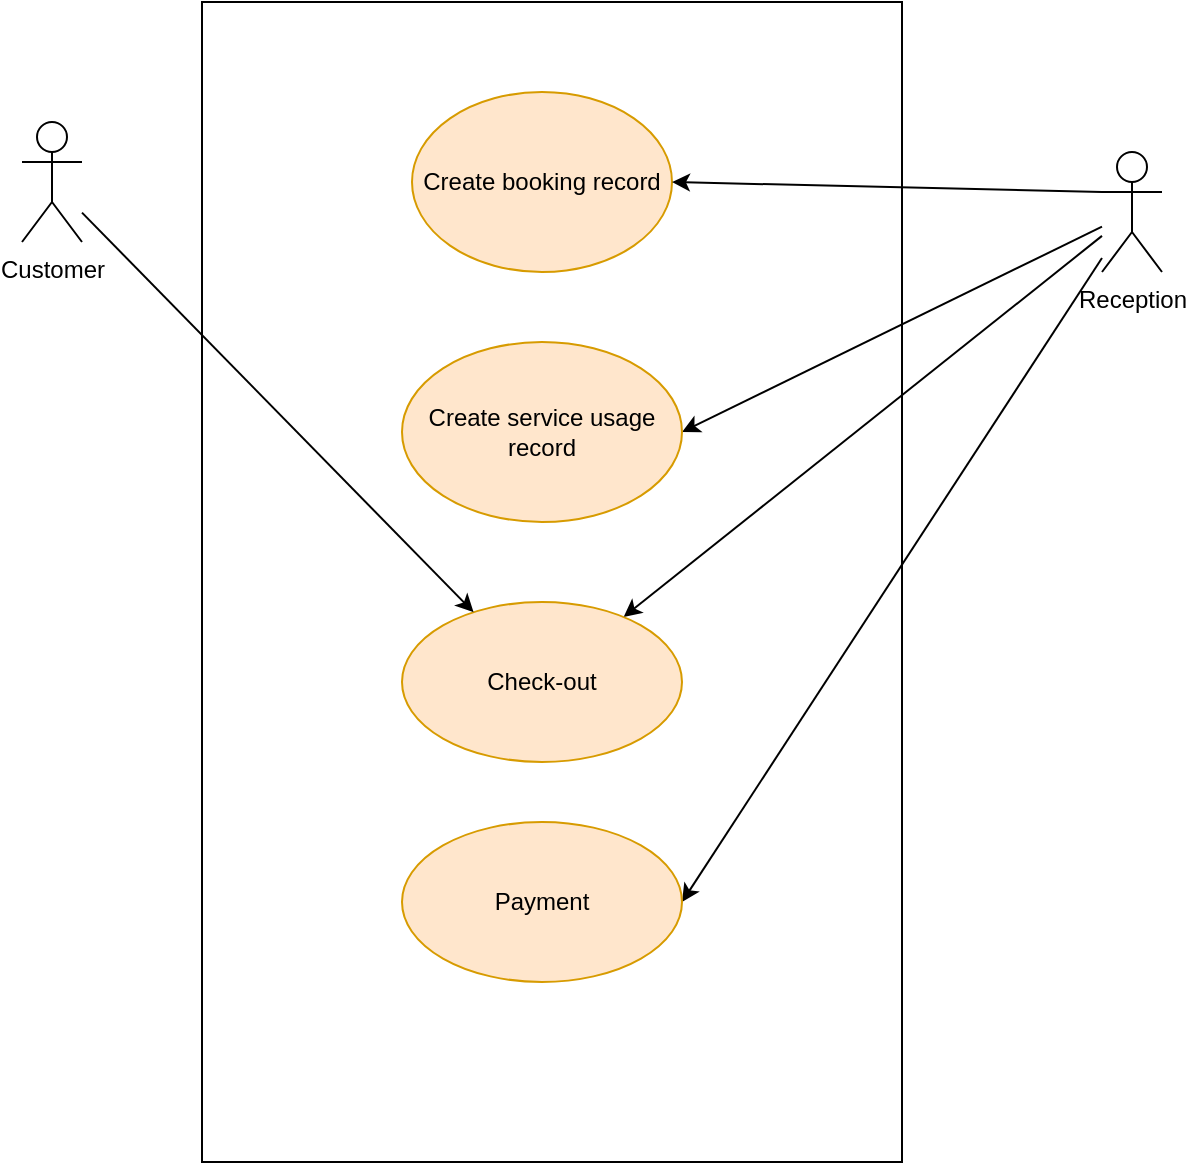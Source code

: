 <mxfile version="14.8.1" type="github">
  <diagram id="Opc5lWXPwTlv6KtYsN9q" name="Page-1">
    <mxGraphModel dx="942" dy="582" grid="1" gridSize="10" guides="1" tooltips="1" connect="1" arrows="1" fold="1" page="1" pageScale="1" pageWidth="850" pageHeight="1100" math="0" shadow="0">
      <root>
        <mxCell id="0" />
        <mxCell id="1" parent="0" />
        <mxCell id="ws7SZjHROWWAnnnwvxFC-1" value="" style="rounded=0;whiteSpace=wrap;html=1;" parent="1" vertex="1">
          <mxGeometry x="290" y="90" width="350" height="580" as="geometry" />
        </mxCell>
        <mxCell id="yodidzmNDo0TFAzRNljo-2" style="rounded=0;orthogonalLoop=1;jettySize=auto;html=1;entryX=1;entryY=0.5;entryDx=0;entryDy=0;" parent="1" source="ws7SZjHROWWAnnnwvxFC-3" target="SefE65so4x73vaXDRB4W-16" edge="1">
          <mxGeometry relative="1" as="geometry" />
        </mxCell>
        <mxCell id="yodidzmNDo0TFAzRNljo-14" style="edgeStyle=none;rounded=0;orthogonalLoop=1;jettySize=auto;html=1;entryX=1;entryY=0.5;entryDx=0;entryDy=0;" parent="1" source="ws7SZjHROWWAnnnwvxFC-3" target="yodidzmNDo0TFAzRNljo-11" edge="1">
          <mxGeometry relative="1" as="geometry" />
        </mxCell>
        <mxCell id="g3eAAEjdI0CXsonlYtSB-4" style="edgeStyle=none;rounded=0;orthogonalLoop=1;jettySize=auto;html=1;" edge="1" parent="1" source="ws7SZjHROWWAnnnwvxFC-3" target="yodidzmNDo0TFAzRNljo-18">
          <mxGeometry relative="1" as="geometry" />
        </mxCell>
        <mxCell id="ws7SZjHROWWAnnnwvxFC-3" value="Reception" style="shape=umlActor;verticalLabelPosition=bottom;verticalAlign=top;html=1;" parent="1" vertex="1">
          <mxGeometry x="740" y="165" width="30" height="60" as="geometry" />
        </mxCell>
        <mxCell id="SefE65so4x73vaXDRB4W-9" value="Create booking record" style="ellipse;whiteSpace=wrap;html=1;fillColor=#ffe6cc;strokeColor=#d79b00;" parent="1" vertex="1">
          <mxGeometry x="395" y="135" width="130" height="90" as="geometry" />
        </mxCell>
        <mxCell id="SefE65so4x73vaXDRB4W-10" value="" style="endArrow=classic;html=1;entryX=1;entryY=0.5;entryDx=0;entryDy=0;exitX=0;exitY=0.333;exitDx=0;exitDy=0;exitPerimeter=0;" parent="1" source="ws7SZjHROWWAnnnwvxFC-3" target="SefE65so4x73vaXDRB4W-9" edge="1">
          <mxGeometry width="50" height="50" relative="1" as="geometry">
            <mxPoint x="780" y="70" as="sourcePoint" />
            <mxPoint x="450" y="240" as="targetPoint" />
          </mxGeometry>
        </mxCell>
        <mxCell id="SefE65so4x73vaXDRB4W-16" value="Create service usage record" style="ellipse;whiteSpace=wrap;html=1;fillColor=#ffe6cc;strokeColor=#d79b00;" parent="1" vertex="1">
          <mxGeometry x="390" y="260" width="140" height="90" as="geometry" />
        </mxCell>
        <mxCell id="yodidzmNDo0TFAzRNljo-11" value="Payment" style="ellipse;whiteSpace=wrap;html=1;fillColor=#ffe6cc;strokeColor=#d79b00;" parent="1" vertex="1">
          <mxGeometry x="390" y="500" width="140" height="80" as="geometry" />
        </mxCell>
        <mxCell id="yodidzmNDo0TFAzRNljo-18" value="Check-out" style="ellipse;whiteSpace=wrap;html=1;fillColor=#ffe6cc;strokeColor=#d79b00;" parent="1" vertex="1">
          <mxGeometry x="390" y="390" width="140" height="80" as="geometry" />
        </mxCell>
        <mxCell id="g3eAAEjdI0CXsonlYtSB-3" style="rounded=0;orthogonalLoop=1;jettySize=auto;html=1;" edge="1" parent="1" source="g3eAAEjdI0CXsonlYtSB-2" target="yodidzmNDo0TFAzRNljo-18">
          <mxGeometry relative="1" as="geometry" />
        </mxCell>
        <mxCell id="g3eAAEjdI0CXsonlYtSB-2" value="Customer" style="shape=umlActor;verticalLabelPosition=bottom;verticalAlign=top;html=1;" vertex="1" parent="1">
          <mxGeometry x="200" y="150" width="30" height="60" as="geometry" />
        </mxCell>
      </root>
    </mxGraphModel>
  </diagram>
</mxfile>
